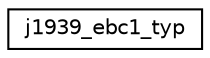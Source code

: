 digraph "Graphical Class Hierarchy"
{
  edge [fontname="Helvetica",fontsize="10",labelfontname="Helvetica",labelfontsize="10"];
  node [fontname="Helvetica",fontsize="10",shape=record];
  rankdir="LR";
  Node0 [label="j1939_ebc1_typ",height=0.2,width=0.4,color="black", fillcolor="white", style="filled",URL="$structj1939__ebc1__typ.html"];
}
